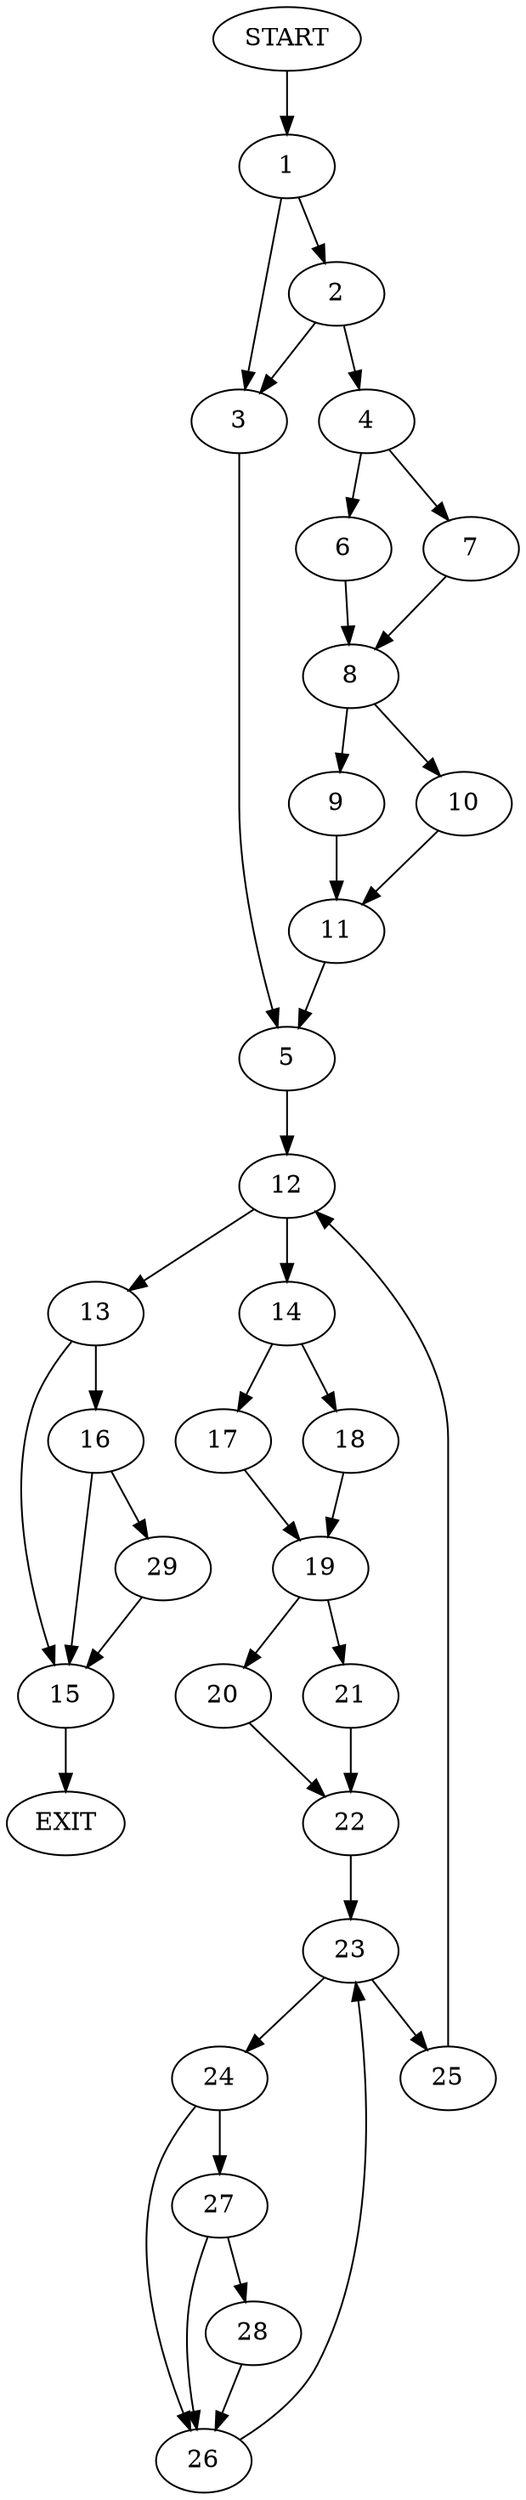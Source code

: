 digraph {
0 [label="START"]
30 [label="EXIT"]
0 -> 1
1 -> 2
1 -> 3
2 -> 3
2 -> 4
3 -> 5
4 -> 6
4 -> 7
7 -> 8
6 -> 8
8 -> 9
8 -> 10
10 -> 11
9 -> 11
11 -> 5
5 -> 12
12 -> 13
12 -> 14
13 -> 15
13 -> 16
14 -> 17
14 -> 18
18 -> 19
17 -> 19
19 -> 20
19 -> 21
21 -> 22
20 -> 22
22 -> 23
23 -> 24
23 -> 25
25 -> 12
24 -> 26
24 -> 27
26 -> 23
27 -> 28
27 -> 26
28 -> 26
15 -> 30
16 -> 15
16 -> 29
29 -> 15
}
